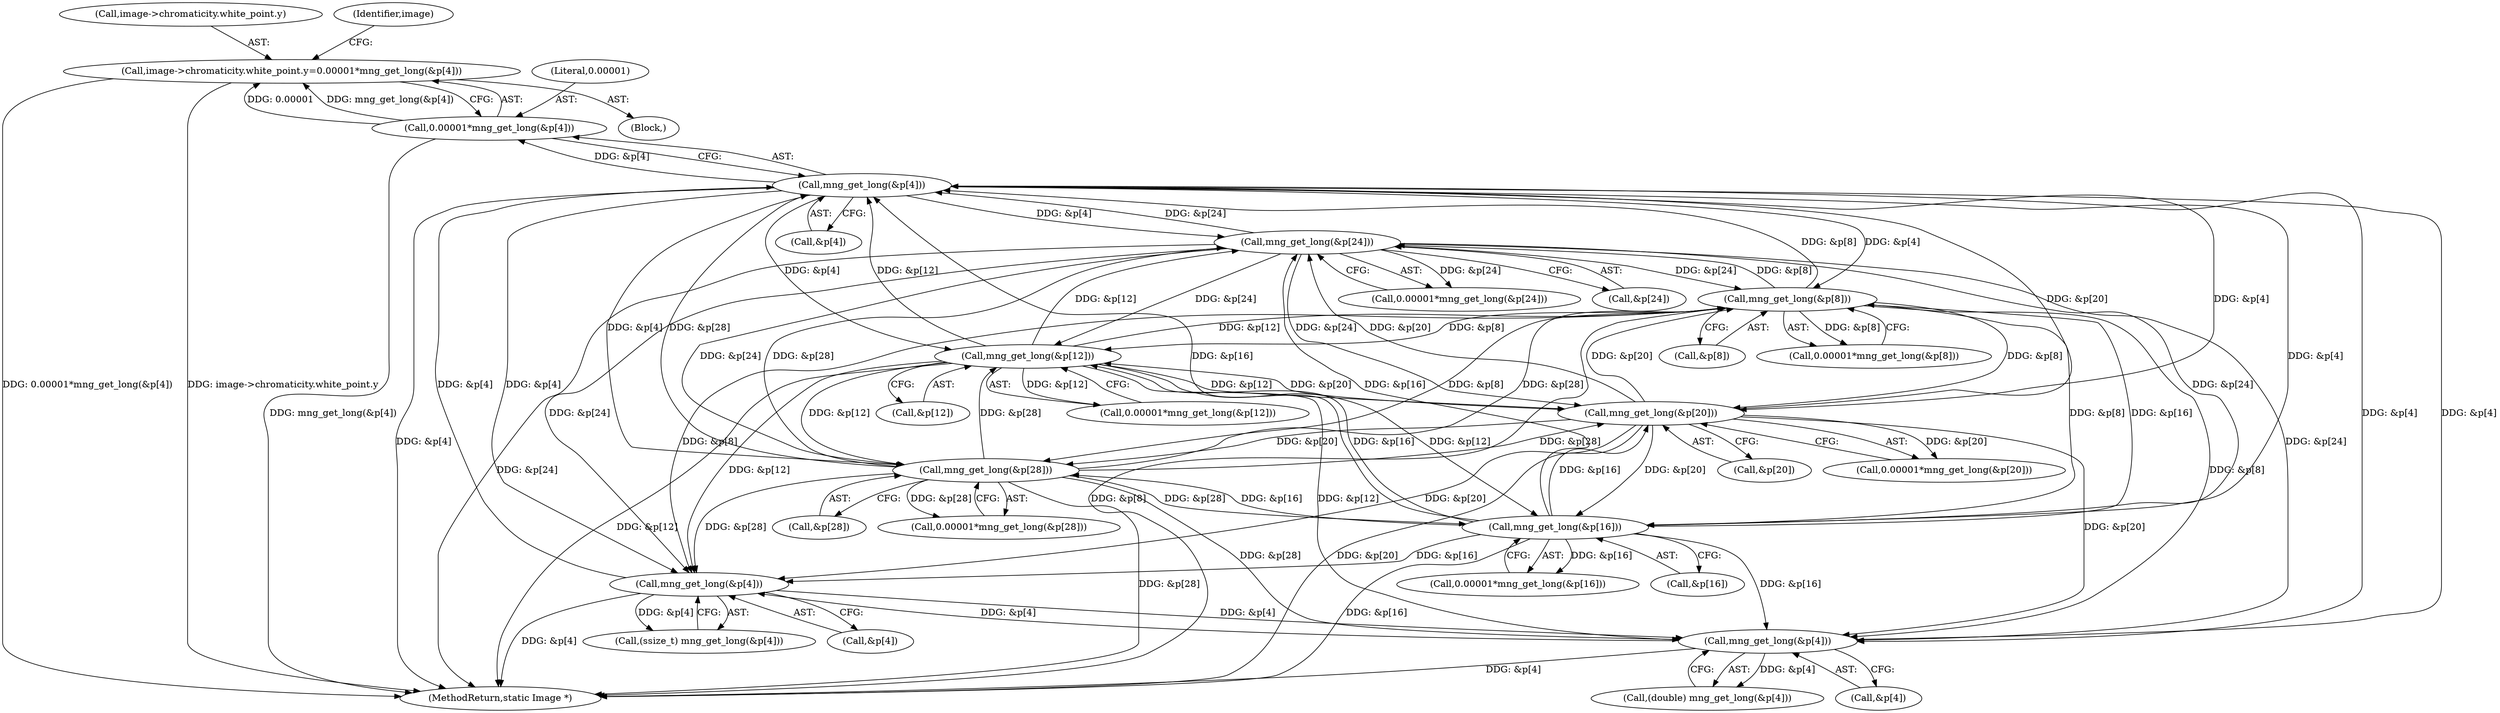 digraph "0_ImageMagick_46e3aabbf8d59a1bdebdbb65acb9b9e0484577d3@pointer" {
"1001192" [label="(Call,image->chromaticity.white_point.y=0.00001*mng_get_long(&p[4]))"];
"1001200" [label="(Call,0.00001*mng_get_long(&p[4]))"];
"1001202" [label="(Call,mng_get_long(&p[4]))"];
"1001277" [label="(Call,mng_get_long(&p[24]))"];
"1001217" [label="(Call,mng_get_long(&p[8]))"];
"1001232" [label="(Call,mng_get_long(&p[12]))"];
"1001262" [label="(Call,mng_get_long(&p[20]))"];
"1001292" [label="(Call,mng_get_long(&p[28]))"];
"1001247" [label="(Call,mng_get_long(&p[16]))"];
"1001508" [label="(Call,mng_get_long(&p[4]))"];
"1001442" [label="(Call,mng_get_long(&p[4]))"];
"1001192" [label="(Call,image->chromaticity.white_point.y=0.00001*mng_get_long(&p[4]))"];
"1001200" [label="(Call,0.00001*mng_get_long(&p[4]))"];
"1001218" [label="(Call,&p[8])"];
"1001193" [label="(Call,image->chromaticity.white_point.y)"];
"1001245" [label="(Call,0.00001*mng_get_long(&p[16]))"];
"1001179" [label="(Block,)"];
"1001232" [label="(Call,mng_get_long(&p[12]))"];
"1001275" [label="(Call,0.00001*mng_get_long(&p[24]))"];
"1001263" [label="(Call,&p[20])"];
"1001211" [label="(Identifier,image)"];
"1001506" [label="(Call,(double) mng_get_long(&p[4]))"];
"1001201" [label="(Literal,0.00001)"];
"1001443" [label="(Call,&p[4])"];
"1001215" [label="(Call,0.00001*mng_get_long(&p[8]))"];
"1001260" [label="(Call,0.00001*mng_get_long(&p[20]))"];
"1001262" [label="(Call,mng_get_long(&p[20]))"];
"1001233" [label="(Call,&p[12])"];
"1001293" [label="(Call,&p[28])"];
"1001277" [label="(Call,mng_get_long(&p[24]))"];
"1001203" [label="(Call,&p[4])"];
"1002165" [label="(MethodReturn,static Image *)"];
"1001292" [label="(Call,mng_get_long(&p[28]))"];
"1001278" [label="(Call,&p[24])"];
"1001248" [label="(Call,&p[16])"];
"1001442" [label="(Call,mng_get_long(&p[4]))"];
"1001440" [label="(Call,(ssize_t) mng_get_long(&p[4]))"];
"1001247" [label="(Call,mng_get_long(&p[16]))"];
"1001202" [label="(Call,mng_get_long(&p[4]))"];
"1001217" [label="(Call,mng_get_long(&p[8]))"];
"1001290" [label="(Call,0.00001*mng_get_long(&p[28]))"];
"1001508" [label="(Call,mng_get_long(&p[4]))"];
"1001230" [label="(Call,0.00001*mng_get_long(&p[12]))"];
"1001509" [label="(Call,&p[4])"];
"1001192" -> "1001179"  [label="AST: "];
"1001192" -> "1001200"  [label="CFG: "];
"1001193" -> "1001192"  [label="AST: "];
"1001200" -> "1001192"  [label="AST: "];
"1001211" -> "1001192"  [label="CFG: "];
"1001192" -> "1002165"  [label="DDG: 0.00001*mng_get_long(&p[4])"];
"1001192" -> "1002165"  [label="DDG: image->chromaticity.white_point.y"];
"1001200" -> "1001192"  [label="DDG: 0.00001"];
"1001200" -> "1001192"  [label="DDG: mng_get_long(&p[4])"];
"1001200" -> "1001202"  [label="CFG: "];
"1001201" -> "1001200"  [label="AST: "];
"1001202" -> "1001200"  [label="AST: "];
"1001200" -> "1002165"  [label="DDG: mng_get_long(&p[4])"];
"1001202" -> "1001200"  [label="DDG: &p[4]"];
"1001202" -> "1001203"  [label="CFG: "];
"1001203" -> "1001202"  [label="AST: "];
"1001202" -> "1002165"  [label="DDG: &p[4]"];
"1001277" -> "1001202"  [label="DDG: &p[24]"];
"1001508" -> "1001202"  [label="DDG: &p[4]"];
"1001217" -> "1001202"  [label="DDG: &p[8]"];
"1001232" -> "1001202"  [label="DDG: &p[12]"];
"1001262" -> "1001202"  [label="DDG: &p[20]"];
"1001292" -> "1001202"  [label="DDG: &p[28]"];
"1001247" -> "1001202"  [label="DDG: &p[16]"];
"1001442" -> "1001202"  [label="DDG: &p[4]"];
"1001202" -> "1001217"  [label="DDG: &p[4]"];
"1001202" -> "1001232"  [label="DDG: &p[4]"];
"1001202" -> "1001247"  [label="DDG: &p[4]"];
"1001202" -> "1001262"  [label="DDG: &p[4]"];
"1001202" -> "1001277"  [label="DDG: &p[4]"];
"1001202" -> "1001292"  [label="DDG: &p[4]"];
"1001202" -> "1001442"  [label="DDG: &p[4]"];
"1001202" -> "1001508"  [label="DDG: &p[4]"];
"1001277" -> "1001275"  [label="AST: "];
"1001277" -> "1001278"  [label="CFG: "];
"1001278" -> "1001277"  [label="AST: "];
"1001275" -> "1001277"  [label="CFG: "];
"1001277" -> "1002165"  [label="DDG: &p[24]"];
"1001277" -> "1001217"  [label="DDG: &p[24]"];
"1001277" -> "1001232"  [label="DDG: &p[24]"];
"1001277" -> "1001247"  [label="DDG: &p[24]"];
"1001277" -> "1001262"  [label="DDG: &p[24]"];
"1001277" -> "1001275"  [label="DDG: &p[24]"];
"1001217" -> "1001277"  [label="DDG: &p[8]"];
"1001232" -> "1001277"  [label="DDG: &p[12]"];
"1001262" -> "1001277"  [label="DDG: &p[20]"];
"1001292" -> "1001277"  [label="DDG: &p[28]"];
"1001247" -> "1001277"  [label="DDG: &p[16]"];
"1001277" -> "1001292"  [label="DDG: &p[24]"];
"1001277" -> "1001442"  [label="DDG: &p[24]"];
"1001277" -> "1001508"  [label="DDG: &p[24]"];
"1001217" -> "1001215"  [label="AST: "];
"1001217" -> "1001218"  [label="CFG: "];
"1001218" -> "1001217"  [label="AST: "];
"1001215" -> "1001217"  [label="CFG: "];
"1001217" -> "1002165"  [label="DDG: &p[8]"];
"1001217" -> "1001215"  [label="DDG: &p[8]"];
"1001232" -> "1001217"  [label="DDG: &p[12]"];
"1001262" -> "1001217"  [label="DDG: &p[20]"];
"1001292" -> "1001217"  [label="DDG: &p[28]"];
"1001247" -> "1001217"  [label="DDG: &p[16]"];
"1001217" -> "1001232"  [label="DDG: &p[8]"];
"1001217" -> "1001247"  [label="DDG: &p[8]"];
"1001217" -> "1001262"  [label="DDG: &p[8]"];
"1001217" -> "1001292"  [label="DDG: &p[8]"];
"1001217" -> "1001442"  [label="DDG: &p[8]"];
"1001217" -> "1001508"  [label="DDG: &p[8]"];
"1001232" -> "1001230"  [label="AST: "];
"1001232" -> "1001233"  [label="CFG: "];
"1001233" -> "1001232"  [label="AST: "];
"1001230" -> "1001232"  [label="CFG: "];
"1001232" -> "1002165"  [label="DDG: &p[12]"];
"1001232" -> "1001230"  [label="DDG: &p[12]"];
"1001262" -> "1001232"  [label="DDG: &p[20]"];
"1001292" -> "1001232"  [label="DDG: &p[28]"];
"1001247" -> "1001232"  [label="DDG: &p[16]"];
"1001232" -> "1001247"  [label="DDG: &p[12]"];
"1001232" -> "1001262"  [label="DDG: &p[12]"];
"1001232" -> "1001292"  [label="DDG: &p[12]"];
"1001232" -> "1001442"  [label="DDG: &p[12]"];
"1001232" -> "1001508"  [label="DDG: &p[12]"];
"1001262" -> "1001260"  [label="AST: "];
"1001262" -> "1001263"  [label="CFG: "];
"1001263" -> "1001262"  [label="AST: "];
"1001260" -> "1001262"  [label="CFG: "];
"1001262" -> "1002165"  [label="DDG: &p[20]"];
"1001262" -> "1001247"  [label="DDG: &p[20]"];
"1001262" -> "1001260"  [label="DDG: &p[20]"];
"1001292" -> "1001262"  [label="DDG: &p[28]"];
"1001247" -> "1001262"  [label="DDG: &p[16]"];
"1001262" -> "1001292"  [label="DDG: &p[20]"];
"1001262" -> "1001442"  [label="DDG: &p[20]"];
"1001262" -> "1001508"  [label="DDG: &p[20]"];
"1001292" -> "1001290"  [label="AST: "];
"1001292" -> "1001293"  [label="CFG: "];
"1001293" -> "1001292"  [label="AST: "];
"1001290" -> "1001292"  [label="CFG: "];
"1001292" -> "1002165"  [label="DDG: &p[28]"];
"1001292" -> "1001247"  [label="DDG: &p[28]"];
"1001292" -> "1001290"  [label="DDG: &p[28]"];
"1001247" -> "1001292"  [label="DDG: &p[16]"];
"1001292" -> "1001442"  [label="DDG: &p[28]"];
"1001292" -> "1001508"  [label="DDG: &p[28]"];
"1001247" -> "1001245"  [label="AST: "];
"1001247" -> "1001248"  [label="CFG: "];
"1001248" -> "1001247"  [label="AST: "];
"1001245" -> "1001247"  [label="CFG: "];
"1001247" -> "1002165"  [label="DDG: &p[16]"];
"1001247" -> "1001245"  [label="DDG: &p[16]"];
"1001247" -> "1001442"  [label="DDG: &p[16]"];
"1001247" -> "1001508"  [label="DDG: &p[16]"];
"1001508" -> "1001506"  [label="AST: "];
"1001508" -> "1001509"  [label="CFG: "];
"1001509" -> "1001508"  [label="AST: "];
"1001506" -> "1001508"  [label="CFG: "];
"1001508" -> "1002165"  [label="DDG: &p[4]"];
"1001508" -> "1001442"  [label="DDG: &p[4]"];
"1001508" -> "1001506"  [label="DDG: &p[4]"];
"1001442" -> "1001508"  [label="DDG: &p[4]"];
"1001442" -> "1001440"  [label="AST: "];
"1001442" -> "1001443"  [label="CFG: "];
"1001443" -> "1001442"  [label="AST: "];
"1001440" -> "1001442"  [label="CFG: "];
"1001442" -> "1002165"  [label="DDG: &p[4]"];
"1001442" -> "1001440"  [label="DDG: &p[4]"];
}
